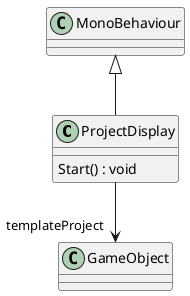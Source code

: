 @startuml
class ProjectDisplay {
    Start() : void
}
MonoBehaviour <|-- ProjectDisplay
ProjectDisplay --> "templateProject" GameObject
@enduml
